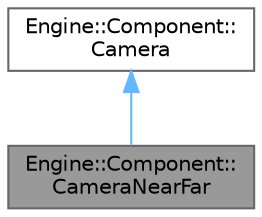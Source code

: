 digraph "Engine::Component::CameraNearFar"
{
 // LATEX_PDF_SIZE
  bgcolor="transparent";
  edge [fontname=Helvetica,fontsize=10,labelfontname=Helvetica,labelfontsize=10];
  node [fontname=Helvetica,fontsize=10,shape=box,height=0.2,width=0.4];
  Node1 [label="Engine::Component::\lCameraNearFar",height=0.2,width=0.4,color="gray40", fillcolor="grey60", style="filled", fontcolor="black",tooltip=" "];
  Node2 -> Node1 [dir="back",color="steelblue1",style="solid"];
  Node2 [label="Engine::Component::\lCamera",height=0.2,width=0.4,color="gray40", fillcolor="white", style="filled",URL="$class_engine_1_1_component_1_1_camera.html",tooltip="Abstract class for all camera-like components."];
}

